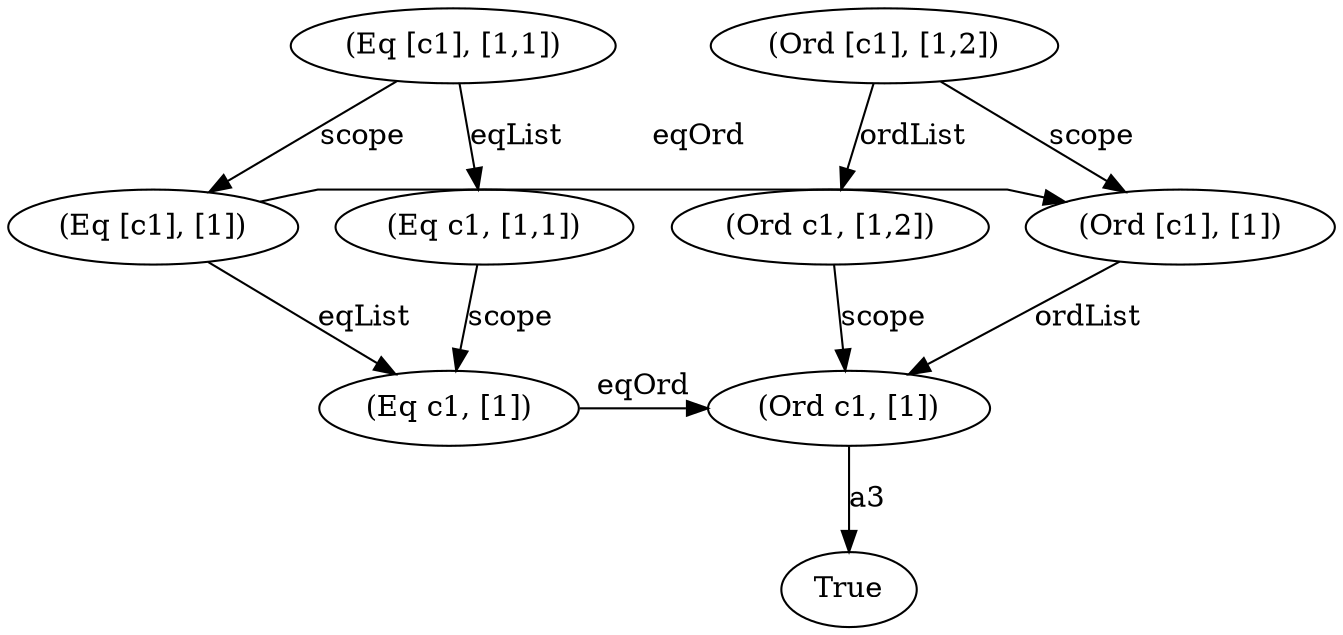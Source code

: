 digraph fgl {
        0 [label = "(Ord c1, [1])"]
        1 [label = "True"]
        3 [label = "(Eq [c1], [1,1])"]
        4 [label = "(Ord [c1], [1,2])"]
        5 [label = "(Ord [c1], [1])"]
        6 [label = "(Ord c1, [1,2])"]
        7 [label = "(Eq [c1], [1])"]
        8 [label = "(Eq c1, [1,1])"]
        9 [label = "(Eq c1, [1])"]
        0 -> 1 [label = "a3"]
        3 -> 8 [label = "eqList"]
        3 -> 7 [label = "scope"]
        4 -> 6 [label = "ordList"]
        4 -> 5 [label = "scope"]
        5 -> 0 [label = "ordList"]
        6 -> 0 [label = "scope"]
        7 -> 9 [label = "eqList"]
        7 -> 5 [label = "eqOrd"]
        8 -> 9 [label = "scope"]
        9 -> 0 [label = "eqOrd"]

        {rank = same; 3 4 }
        {rank = same; 5 7 }
        {rank = same; 6 8 }
        {rank = same; 0 9 }
}
